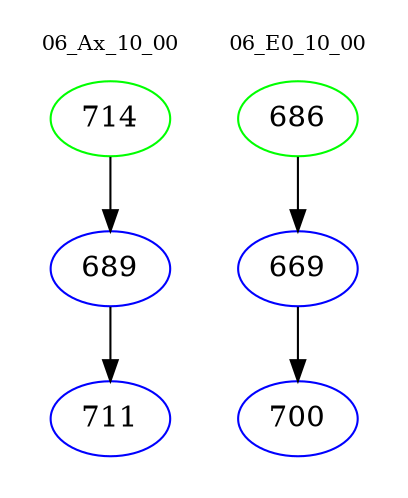 digraph{
subgraph cluster_0 {
color = white
label = "06_Ax_10_00";
fontsize=10;
T0_714 [label="714", color="green"]
T0_714 -> T0_689 [color="black"]
T0_689 [label="689", color="blue"]
T0_689 -> T0_711 [color="black"]
T0_711 [label="711", color="blue"]
}
subgraph cluster_1 {
color = white
label = "06_E0_10_00";
fontsize=10;
T1_686 [label="686", color="green"]
T1_686 -> T1_669 [color="black"]
T1_669 [label="669", color="blue"]
T1_669 -> T1_700 [color="black"]
T1_700 [label="700", color="blue"]
}
}
